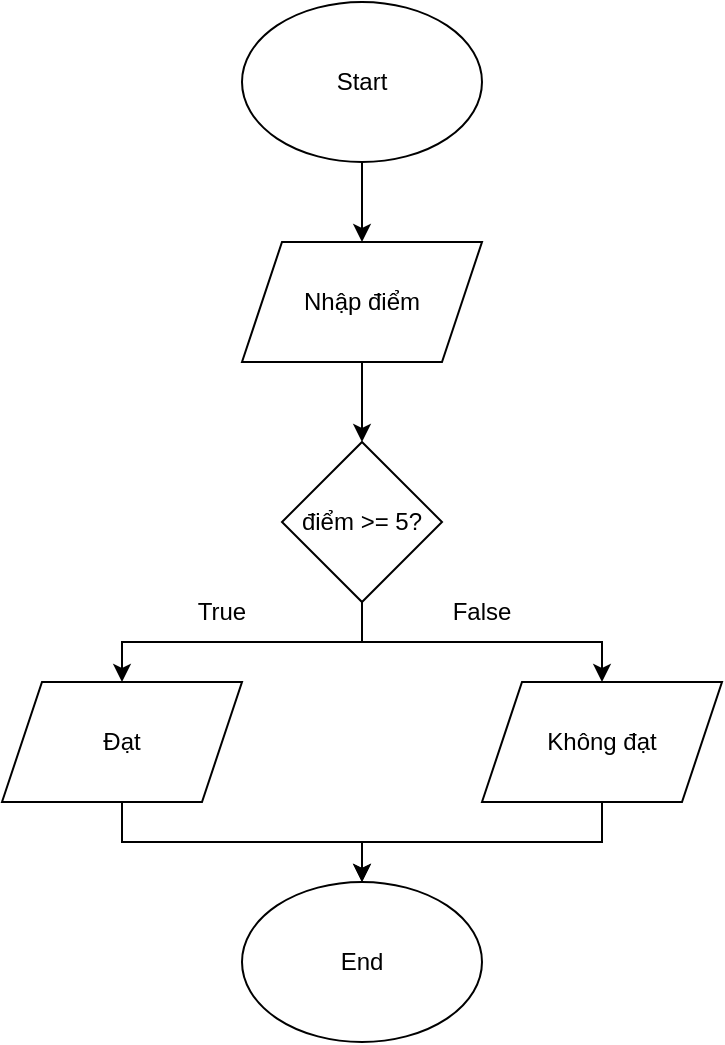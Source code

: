 <mxfile version="28.2.5">
  <diagram name="Trang-1" id="0Pi3T4iHUECGW6t7KKkW">
    <mxGraphModel dx="872" dy="473" grid="1" gridSize="10" guides="1" tooltips="1" connect="1" arrows="1" fold="1" page="1" pageScale="1" pageWidth="827" pageHeight="1169" math="0" shadow="0">
      <root>
        <mxCell id="0" />
        <mxCell id="1" parent="0" />
        <mxCell id="8SsL2t8K58a-7VqH5NRr-6" style="edgeStyle=orthogonalEdgeStyle;rounded=0;orthogonalLoop=1;jettySize=auto;html=1;exitX=0.5;exitY=1;exitDx=0;exitDy=0;entryX=0.5;entryY=0;entryDx=0;entryDy=0;" parent="1" source="8SsL2t8K58a-7VqH5NRr-1" target="8SsL2t8K58a-7VqH5NRr-2" edge="1">
          <mxGeometry relative="1" as="geometry" />
        </mxCell>
        <mxCell id="8SsL2t8K58a-7VqH5NRr-1" value="Start" style="ellipse;whiteSpace=wrap;html=1;" parent="1" vertex="1">
          <mxGeometry x="340" y="40" width="120" height="80" as="geometry" />
        </mxCell>
        <mxCell id="8SsL2t8K58a-7VqH5NRr-7" style="edgeStyle=orthogonalEdgeStyle;rounded=0;orthogonalLoop=1;jettySize=auto;html=1;exitX=0.5;exitY=1;exitDx=0;exitDy=0;entryX=0.5;entryY=0;entryDx=0;entryDy=0;" parent="1" source="8SsL2t8K58a-7VqH5NRr-2" target="8SsL2t8K58a-7VqH5NRr-3" edge="1">
          <mxGeometry relative="1" as="geometry" />
        </mxCell>
        <mxCell id="8SsL2t8K58a-7VqH5NRr-2" value="Nhập điểm" style="shape=parallelogram;perimeter=parallelogramPerimeter;whiteSpace=wrap;html=1;fixedSize=1;" parent="1" vertex="1">
          <mxGeometry x="340" y="160" width="120" height="60" as="geometry" />
        </mxCell>
        <mxCell id="8SsL2t8K58a-7VqH5NRr-8" style="edgeStyle=orthogonalEdgeStyle;rounded=0;orthogonalLoop=1;jettySize=auto;html=1;exitX=0.5;exitY=1;exitDx=0;exitDy=0;entryX=0.5;entryY=0;entryDx=0;entryDy=0;" parent="1" source="8SsL2t8K58a-7VqH5NRr-3" target="8SsL2t8K58a-7VqH5NRr-4" edge="1">
          <mxGeometry relative="1" as="geometry" />
        </mxCell>
        <mxCell id="8SsL2t8K58a-7VqH5NRr-9" style="edgeStyle=orthogonalEdgeStyle;rounded=0;orthogonalLoop=1;jettySize=auto;html=1;exitX=0.5;exitY=1;exitDx=0;exitDy=0;" parent="1" source="8SsL2t8K58a-7VqH5NRr-3" target="8SsL2t8K58a-7VqH5NRr-5" edge="1">
          <mxGeometry relative="1" as="geometry" />
        </mxCell>
        <mxCell id="8SsL2t8K58a-7VqH5NRr-3" value="điểm &amp;gt;= 5?" style="rhombus;whiteSpace=wrap;html=1;" parent="1" vertex="1">
          <mxGeometry x="360" y="260" width="80" height="80" as="geometry" />
        </mxCell>
        <mxCell id="8SsL2t8K58a-7VqH5NRr-11" style="edgeStyle=orthogonalEdgeStyle;rounded=0;orthogonalLoop=1;jettySize=auto;html=1;exitX=0.5;exitY=1;exitDx=0;exitDy=0;" parent="1" source="8SsL2t8K58a-7VqH5NRr-4" target="8SsL2t8K58a-7VqH5NRr-10" edge="1">
          <mxGeometry relative="1" as="geometry" />
        </mxCell>
        <mxCell id="8SsL2t8K58a-7VqH5NRr-4" value="Đạt" style="shape=parallelogram;perimeter=parallelogramPerimeter;whiteSpace=wrap;html=1;fixedSize=1;" parent="1" vertex="1">
          <mxGeometry x="220" y="380" width="120" height="60" as="geometry" />
        </mxCell>
        <mxCell id="8SsL2t8K58a-7VqH5NRr-12" style="edgeStyle=orthogonalEdgeStyle;rounded=0;orthogonalLoop=1;jettySize=auto;html=1;exitX=0.5;exitY=1;exitDx=0;exitDy=0;entryX=0.5;entryY=0;entryDx=0;entryDy=0;" parent="1" source="8SsL2t8K58a-7VqH5NRr-5" target="8SsL2t8K58a-7VqH5NRr-10" edge="1">
          <mxGeometry relative="1" as="geometry" />
        </mxCell>
        <mxCell id="8SsL2t8K58a-7VqH5NRr-5" value="Không đạt" style="shape=parallelogram;perimeter=parallelogramPerimeter;whiteSpace=wrap;html=1;fixedSize=1;" parent="1" vertex="1">
          <mxGeometry x="460" y="380" width="120" height="60" as="geometry" />
        </mxCell>
        <mxCell id="8SsL2t8K58a-7VqH5NRr-10" value="End" style="ellipse;whiteSpace=wrap;html=1;" parent="1" vertex="1">
          <mxGeometry x="340" y="480" width="120" height="80" as="geometry" />
        </mxCell>
        <mxCell id="V6VIK9fWKOprrvWKRjcb-1" value="True" style="text;html=1;align=center;verticalAlign=middle;whiteSpace=wrap;rounded=0;" vertex="1" parent="1">
          <mxGeometry x="300" y="330" width="60" height="30" as="geometry" />
        </mxCell>
        <mxCell id="V6VIK9fWKOprrvWKRjcb-2" value="False" style="text;html=1;align=center;verticalAlign=middle;whiteSpace=wrap;rounded=0;" vertex="1" parent="1">
          <mxGeometry x="430" y="330" width="60" height="30" as="geometry" />
        </mxCell>
      </root>
    </mxGraphModel>
  </diagram>
</mxfile>
